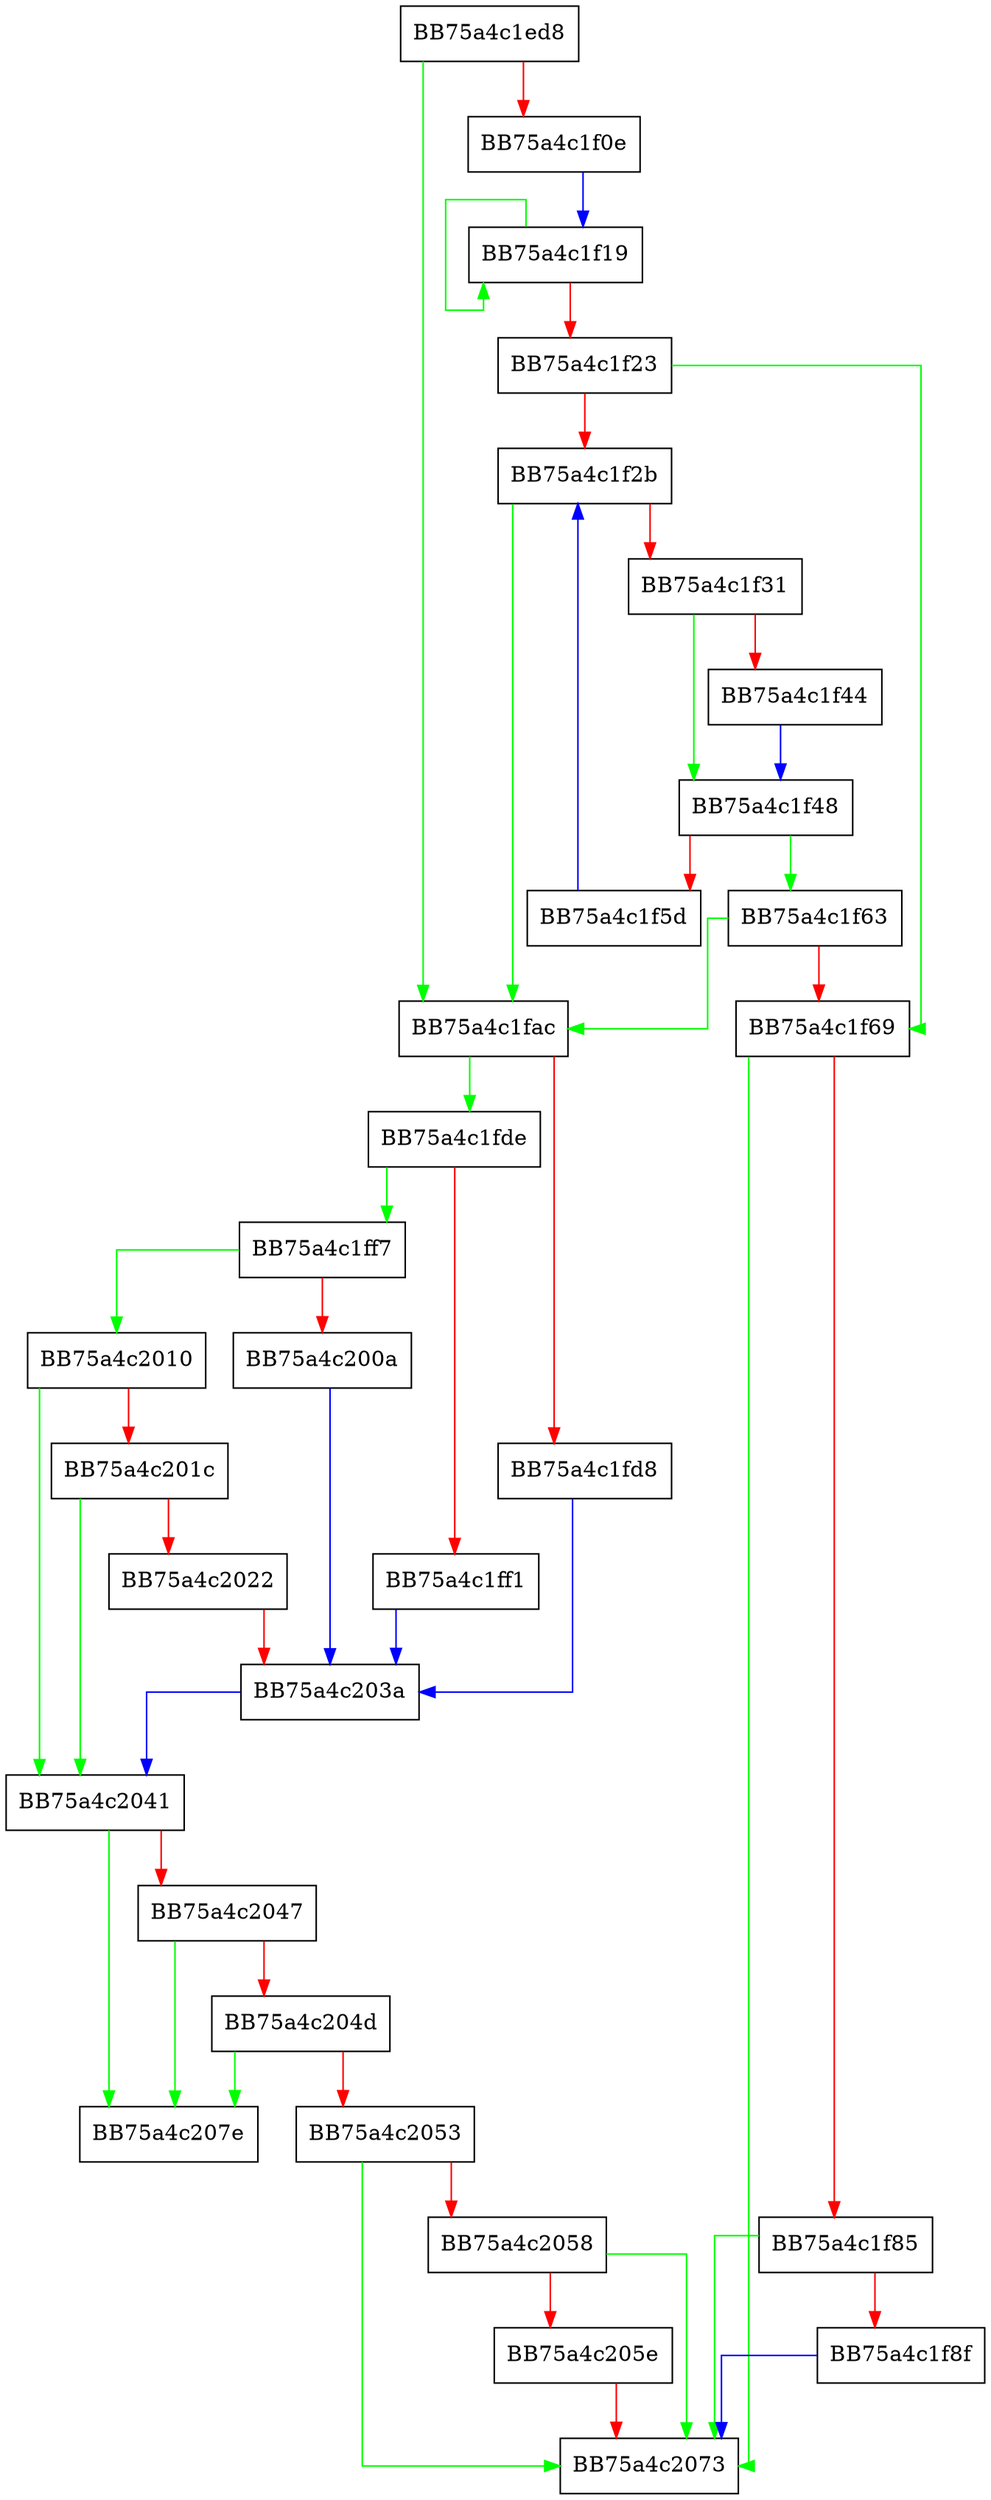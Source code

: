 digraph ExtractDetectionAction {
  node [shape="box"];
  graph [splines=ortho];
  BB75a4c1ed8 -> BB75a4c1fac [color="green"];
  BB75a4c1ed8 -> BB75a4c1f0e [color="red"];
  BB75a4c1f0e -> BB75a4c1f19 [color="blue"];
  BB75a4c1f19 -> BB75a4c1f19 [color="green"];
  BB75a4c1f19 -> BB75a4c1f23 [color="red"];
  BB75a4c1f23 -> BB75a4c1f69 [color="green"];
  BB75a4c1f23 -> BB75a4c1f2b [color="red"];
  BB75a4c1f2b -> BB75a4c1fac [color="green"];
  BB75a4c1f2b -> BB75a4c1f31 [color="red"];
  BB75a4c1f31 -> BB75a4c1f48 [color="green"];
  BB75a4c1f31 -> BB75a4c1f44 [color="red"];
  BB75a4c1f44 -> BB75a4c1f48 [color="blue"];
  BB75a4c1f48 -> BB75a4c1f63 [color="green"];
  BB75a4c1f48 -> BB75a4c1f5d [color="red"];
  BB75a4c1f5d -> BB75a4c1f2b [color="blue"];
  BB75a4c1f63 -> BB75a4c1fac [color="green"];
  BB75a4c1f63 -> BB75a4c1f69 [color="red"];
  BB75a4c1f69 -> BB75a4c2073 [color="green"];
  BB75a4c1f69 -> BB75a4c1f85 [color="red"];
  BB75a4c1f85 -> BB75a4c2073 [color="green"];
  BB75a4c1f85 -> BB75a4c1f8f [color="red"];
  BB75a4c1f8f -> BB75a4c2073 [color="blue"];
  BB75a4c1fac -> BB75a4c1fde [color="green"];
  BB75a4c1fac -> BB75a4c1fd8 [color="red"];
  BB75a4c1fd8 -> BB75a4c203a [color="blue"];
  BB75a4c1fde -> BB75a4c1ff7 [color="green"];
  BB75a4c1fde -> BB75a4c1ff1 [color="red"];
  BB75a4c1ff1 -> BB75a4c203a [color="blue"];
  BB75a4c1ff7 -> BB75a4c2010 [color="green"];
  BB75a4c1ff7 -> BB75a4c200a [color="red"];
  BB75a4c200a -> BB75a4c203a [color="blue"];
  BB75a4c2010 -> BB75a4c2041 [color="green"];
  BB75a4c2010 -> BB75a4c201c [color="red"];
  BB75a4c201c -> BB75a4c2041 [color="green"];
  BB75a4c201c -> BB75a4c2022 [color="red"];
  BB75a4c2022 -> BB75a4c203a [color="red"];
  BB75a4c203a -> BB75a4c2041 [color="blue"];
  BB75a4c2041 -> BB75a4c207e [color="green"];
  BB75a4c2041 -> BB75a4c2047 [color="red"];
  BB75a4c2047 -> BB75a4c207e [color="green"];
  BB75a4c2047 -> BB75a4c204d [color="red"];
  BB75a4c204d -> BB75a4c207e [color="green"];
  BB75a4c204d -> BB75a4c2053 [color="red"];
  BB75a4c2053 -> BB75a4c2073 [color="green"];
  BB75a4c2053 -> BB75a4c2058 [color="red"];
  BB75a4c2058 -> BB75a4c2073 [color="green"];
  BB75a4c2058 -> BB75a4c205e [color="red"];
  BB75a4c205e -> BB75a4c2073 [color="red"];
}